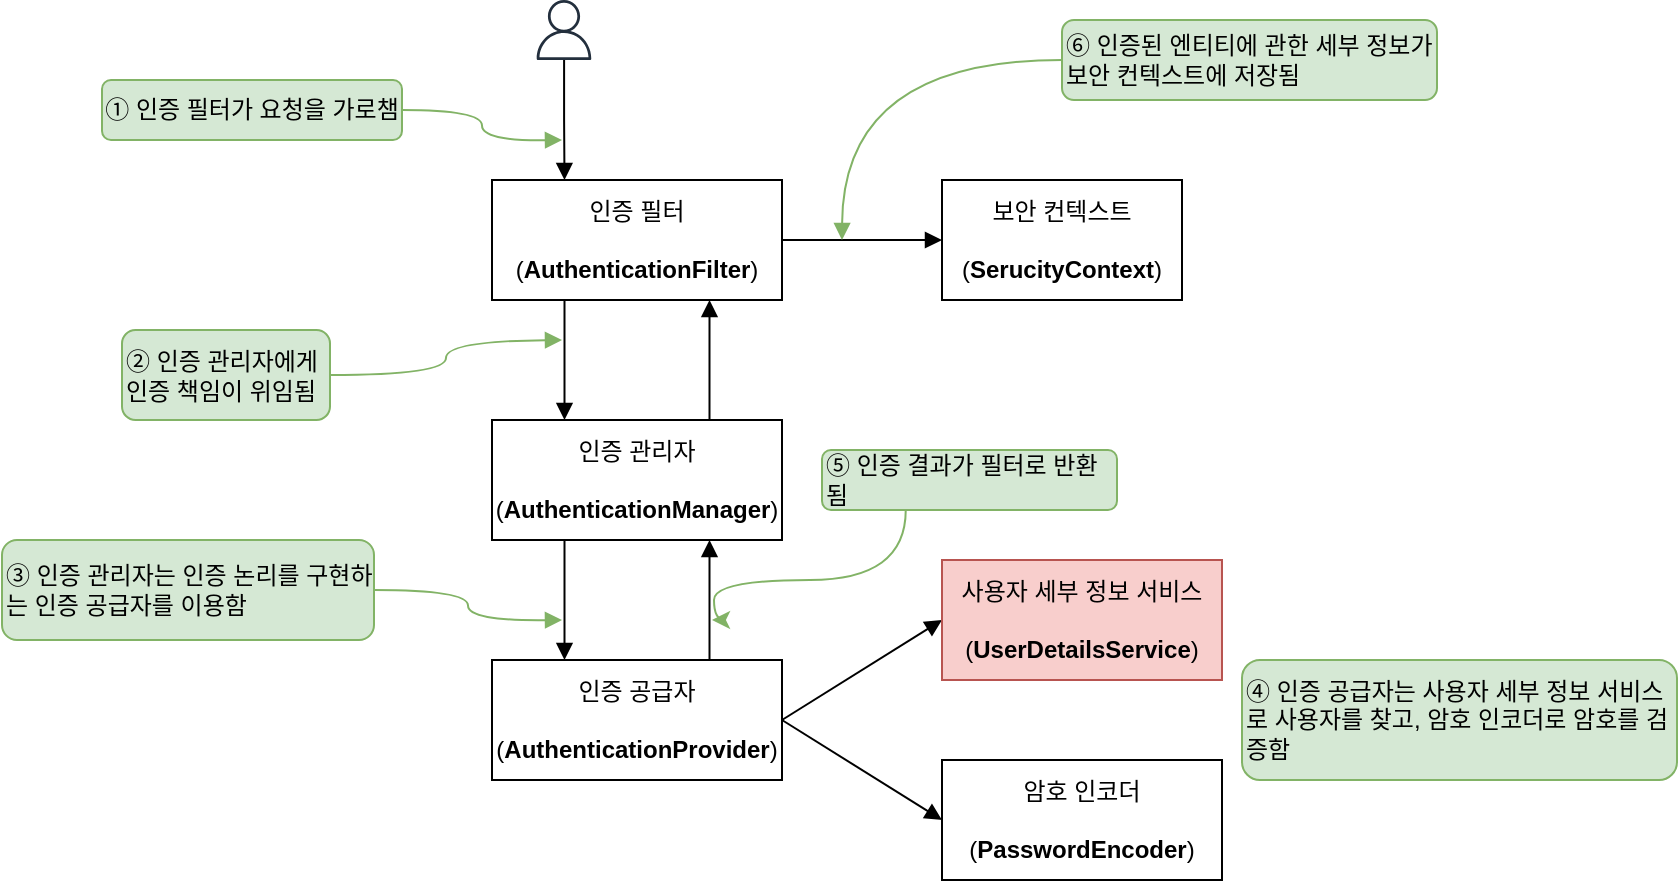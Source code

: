 <mxfile version="23.0.2" type="device">
  <diagram name="페이지-1" id="7pgbpD99G9CZ7M_Vq6ga">
    <mxGraphModel dx="1667" dy="894" grid="1" gridSize="10" guides="1" tooltips="1" connect="1" arrows="1" fold="1" page="1" pageScale="1" pageWidth="827" pageHeight="1169" math="0" shadow="0">
      <root>
        <mxCell id="0" />
        <mxCell id="1" parent="0" />
        <mxCell id="qoeaZtmwknUBaQb21UCB-1" style="edgeStyle=orthogonalEdgeStyle;rounded=0;orthogonalLoop=1;jettySize=auto;html=1;entryX=0.25;entryY=0;entryDx=0;entryDy=0;endArrow=block;endFill=1;" parent="1" source="qoeaZtmwknUBaQb21UCB-2" target="qoeaZtmwknUBaQb21UCB-5" edge="1">
          <mxGeometry relative="1" as="geometry" />
        </mxCell>
        <mxCell id="qoeaZtmwknUBaQb21UCB-2" value="" style="sketch=0;outlineConnect=0;fontColor=#232F3E;gradientColor=none;fillColor=#232F3D;strokeColor=none;dashed=0;verticalLabelPosition=bottom;verticalAlign=top;align=center;html=1;fontSize=12;fontStyle=0;aspect=fixed;pointerEvents=1;shape=mxgraph.aws4.user;" parent="1" vertex="1">
          <mxGeometry x="196" y="30" width="30" height="30" as="geometry" />
        </mxCell>
        <mxCell id="qoeaZtmwknUBaQb21UCB-3" style="edgeStyle=orthogonalEdgeStyle;rounded=0;orthogonalLoop=1;jettySize=auto;html=1;exitX=0.25;exitY=1;exitDx=0;exitDy=0;entryX=0.25;entryY=0;entryDx=0;entryDy=0;endArrow=block;endFill=1;" parent="1" source="qoeaZtmwknUBaQb21UCB-5" target="qoeaZtmwknUBaQb21UCB-8" edge="1">
          <mxGeometry relative="1" as="geometry" />
        </mxCell>
        <mxCell id="qoeaZtmwknUBaQb21UCB-4" style="edgeStyle=orthogonalEdgeStyle;rounded=0;orthogonalLoop=1;jettySize=auto;html=1;exitX=1;exitY=0.5;exitDx=0;exitDy=0;entryX=0;entryY=0.5;entryDx=0;entryDy=0;endArrow=block;endFill=1;" parent="1" source="qoeaZtmwknUBaQb21UCB-5" target="qoeaZtmwknUBaQb21UCB-13" edge="1">
          <mxGeometry relative="1" as="geometry" />
        </mxCell>
        <mxCell id="qoeaZtmwknUBaQb21UCB-5" value="인증 필터&lt;br&gt;&lt;br&gt;(&lt;b&gt;AuthenticationFilter&lt;/b&gt;)" style="rounded=0;whiteSpace=wrap;html=1;" parent="1" vertex="1">
          <mxGeometry x="175" y="120" width="145" height="60" as="geometry" />
        </mxCell>
        <mxCell id="qoeaZtmwknUBaQb21UCB-6" style="edgeStyle=orthogonalEdgeStyle;rounded=0;orthogonalLoop=1;jettySize=auto;html=1;exitX=0.25;exitY=1;exitDx=0;exitDy=0;entryX=0.25;entryY=0;entryDx=0;entryDy=0;endArrow=block;endFill=1;" parent="1" source="qoeaZtmwknUBaQb21UCB-8" target="qoeaZtmwknUBaQb21UCB-12" edge="1">
          <mxGeometry relative="1" as="geometry" />
        </mxCell>
        <mxCell id="qoeaZtmwknUBaQb21UCB-7" style="edgeStyle=orthogonalEdgeStyle;rounded=0;orthogonalLoop=1;jettySize=auto;html=1;exitX=0.75;exitY=0;exitDx=0;exitDy=0;entryX=0.75;entryY=1;entryDx=0;entryDy=0;endArrow=block;endFill=1;" parent="1" source="qoeaZtmwknUBaQb21UCB-8" target="qoeaZtmwknUBaQb21UCB-5" edge="1">
          <mxGeometry relative="1" as="geometry" />
        </mxCell>
        <mxCell id="qoeaZtmwknUBaQb21UCB-8" value="인증 관리자&lt;br&gt;&lt;br&gt;(&lt;b&gt;AuthenticationManager&lt;/b&gt;)" style="rounded=0;whiteSpace=wrap;html=1;" parent="1" vertex="1">
          <mxGeometry x="175" y="240" width="145" height="60" as="geometry" />
        </mxCell>
        <mxCell id="qoeaZtmwknUBaQb21UCB-9" style="edgeStyle=orthogonalEdgeStyle;rounded=0;orthogonalLoop=1;jettySize=auto;html=1;exitX=0.75;exitY=0;exitDx=0;exitDy=0;entryX=0.75;entryY=1;entryDx=0;entryDy=0;endArrow=block;endFill=1;" parent="1" source="qoeaZtmwknUBaQb21UCB-12" target="qoeaZtmwknUBaQb21UCB-8" edge="1">
          <mxGeometry relative="1" as="geometry" />
        </mxCell>
        <mxCell id="qoeaZtmwknUBaQb21UCB-10" style="rounded=0;orthogonalLoop=1;jettySize=auto;html=1;exitX=1;exitY=0.5;exitDx=0;exitDy=0;entryX=0;entryY=0.5;entryDx=0;entryDy=0;endArrow=block;endFill=1;" parent="1" source="qoeaZtmwknUBaQb21UCB-12" target="qoeaZtmwknUBaQb21UCB-14" edge="1">
          <mxGeometry relative="1" as="geometry" />
        </mxCell>
        <mxCell id="qoeaZtmwknUBaQb21UCB-11" style="rounded=0;orthogonalLoop=1;jettySize=auto;html=1;entryX=0;entryY=0.5;entryDx=0;entryDy=0;exitX=1;exitY=0.5;exitDx=0;exitDy=0;endArrow=block;endFill=1;" parent="1" source="qoeaZtmwknUBaQb21UCB-12" target="qoeaZtmwknUBaQb21UCB-15" edge="1">
          <mxGeometry relative="1" as="geometry" />
        </mxCell>
        <mxCell id="qoeaZtmwknUBaQb21UCB-12" value="인증 공급자&lt;br&gt;&lt;br&gt;(&lt;b&gt;AuthenticationProvider&lt;/b&gt;)" style="rounded=0;whiteSpace=wrap;html=1;" parent="1" vertex="1">
          <mxGeometry x="175" y="360" width="145" height="60" as="geometry" />
        </mxCell>
        <mxCell id="qoeaZtmwknUBaQb21UCB-13" value="보안 컨텍스트&lt;br&gt;&lt;br&gt;(&lt;b&gt;SerucityContext&lt;/b&gt;)" style="rounded=0;whiteSpace=wrap;html=1;" parent="1" vertex="1">
          <mxGeometry x="400" y="120" width="120" height="60" as="geometry" />
        </mxCell>
        <mxCell id="qoeaZtmwknUBaQb21UCB-14" value="사용자 세부 정보 서비스&lt;br&gt;&lt;br&gt;(&lt;b&gt;UserDetailsService&lt;/b&gt;)" style="rounded=0;whiteSpace=wrap;html=1;fillColor=#f8cecc;strokeColor=#b85450;" parent="1" vertex="1">
          <mxGeometry x="400" y="310" width="140" height="60" as="geometry" />
        </mxCell>
        <mxCell id="qoeaZtmwknUBaQb21UCB-15" value="암호 인코더&lt;br&gt;&lt;br&gt;(&lt;b&gt;PasswordEncoder&lt;/b&gt;)" style="rounded=0;whiteSpace=wrap;html=1;" parent="1" vertex="1">
          <mxGeometry x="400" y="410" width="140" height="60" as="geometry" />
        </mxCell>
        <mxCell id="qoeaZtmwknUBaQb21UCB-19" value="④ 인증 공급자는 사용자 세부 정보 서비스로 사용자를 찾고, 암호 인코더로 암호를 검증함" style="text;html=1;strokeColor=#82b366;fillColor=#d5e8d4;align=left;verticalAlign=middle;whiteSpace=wrap;rounded=1;" parent="1" vertex="1">
          <mxGeometry x="550" y="360" width="217.5" height="60" as="geometry" />
        </mxCell>
        <mxCell id="qoeaZtmwknUBaQb21UCB-20" style="edgeStyle=orthogonalEdgeStyle;rounded=0;orthogonalLoop=1;jettySize=auto;html=1;exitX=0.25;exitY=1;exitDx=0;exitDy=0;curved=1;fillColor=#d5e8d4;strokeColor=#82b366;" parent="1" edge="1">
          <mxGeometry relative="1" as="geometry">
            <mxPoint x="285" y="340" as="targetPoint" />
            <mxPoint x="381.875" y="285" as="sourcePoint" />
            <Array as="points">
              <mxPoint x="382" y="320" />
              <mxPoint x="286" y="320" />
            </Array>
          </mxGeometry>
        </mxCell>
        <mxCell id="qoeaZtmwknUBaQb21UCB-21" value="⑤ 인증 결과가 필터로 반환됨" style="text;html=1;strokeColor=#82b366;fillColor=#d5e8d4;align=left;verticalAlign=middle;whiteSpace=wrap;rounded=1;" parent="1" vertex="1">
          <mxGeometry x="340" y="255" width="147.5" height="30" as="geometry" />
        </mxCell>
        <mxCell id="WeCNZZApuTKNgdPppbte-7" style="edgeStyle=orthogonalEdgeStyle;rounded=0;orthogonalLoop=1;jettySize=auto;html=1;curved=1;fillColor=#d5e8d4;strokeColor=#82b366;endArrow=block;endFill=1;" edge="1" parent="1" source="qoeaZtmwknUBaQb21UCB-22">
          <mxGeometry relative="1" as="geometry">
            <mxPoint x="350" y="150" as="targetPoint" />
          </mxGeometry>
        </mxCell>
        <mxCell id="qoeaZtmwknUBaQb21UCB-22" value="⑥ 인증된 엔티티에 관한 세부 정보가 보안 컨텍스트에 저장됨" style="text;html=1;strokeColor=#82b366;fillColor=#d5e8d4;align=left;verticalAlign=middle;whiteSpace=wrap;rounded=1;" parent="1" vertex="1">
          <mxGeometry x="460" y="40" width="187.5" height="40" as="geometry" />
        </mxCell>
        <mxCell id="WeCNZZApuTKNgdPppbte-1" style="edgeStyle=orthogonalEdgeStyle;rounded=0;orthogonalLoop=1;jettySize=auto;html=1;endArrow=block;endFill=1;curved=1;fillColor=#d5e8d4;strokeColor=#82b366;" edge="1" parent="1" source="WeCNZZApuTKNgdPppbte-2">
          <mxGeometry relative="1" as="geometry">
            <mxPoint x="210" y="100" as="targetPoint" />
          </mxGeometry>
        </mxCell>
        <mxCell id="WeCNZZApuTKNgdPppbte-2" value="① 인증 필터가 요청을 가로챔" style="text;html=1;strokeColor=#82b366;fillColor=#d5e8d4;align=center;verticalAlign=middle;whiteSpace=wrap;rounded=1;" vertex="1" parent="1">
          <mxGeometry x="-20" y="70" width="150" height="30" as="geometry" />
        </mxCell>
        <mxCell id="WeCNZZApuTKNgdPppbte-3" style="edgeStyle=orthogonalEdgeStyle;rounded=0;orthogonalLoop=1;jettySize=auto;html=1;fillColor=#d5e8d4;strokeColor=#82b366;curved=1;endArrow=block;endFill=1;" edge="1" parent="1" source="WeCNZZApuTKNgdPppbte-4">
          <mxGeometry relative="1" as="geometry">
            <mxPoint x="210" y="200" as="targetPoint" />
          </mxGeometry>
        </mxCell>
        <mxCell id="WeCNZZApuTKNgdPppbte-4" value="② 인증 관리자에게 &lt;br&gt;인증 책임이 위임됨" style="text;html=1;strokeColor=#82b366;fillColor=#d5e8d4;align=left;verticalAlign=middle;whiteSpace=wrap;rounded=1;" vertex="1" parent="1">
          <mxGeometry x="-10" y="195" width="104" height="45" as="geometry" />
        </mxCell>
        <mxCell id="WeCNZZApuTKNgdPppbte-5" style="edgeStyle=orthogonalEdgeStyle;rounded=0;orthogonalLoop=1;jettySize=auto;html=1;curved=1;fillColor=#d5e8d4;strokeColor=#82b366;endArrow=block;endFill=1;" edge="1" parent="1" source="WeCNZZApuTKNgdPppbte-6">
          <mxGeometry relative="1" as="geometry">
            <mxPoint x="210" y="340" as="targetPoint" />
          </mxGeometry>
        </mxCell>
        <mxCell id="WeCNZZApuTKNgdPppbte-6" value="③ 인증 관리자는 인증 논리를 구현하는 인증 공급자를 이용함" style="text;html=1;strokeColor=#82b366;fillColor=#d5e8d4;align=left;verticalAlign=middle;whiteSpace=wrap;rounded=1;" vertex="1" parent="1">
          <mxGeometry x="-70" y="300" width="186" height="50" as="geometry" />
        </mxCell>
      </root>
    </mxGraphModel>
  </diagram>
</mxfile>
